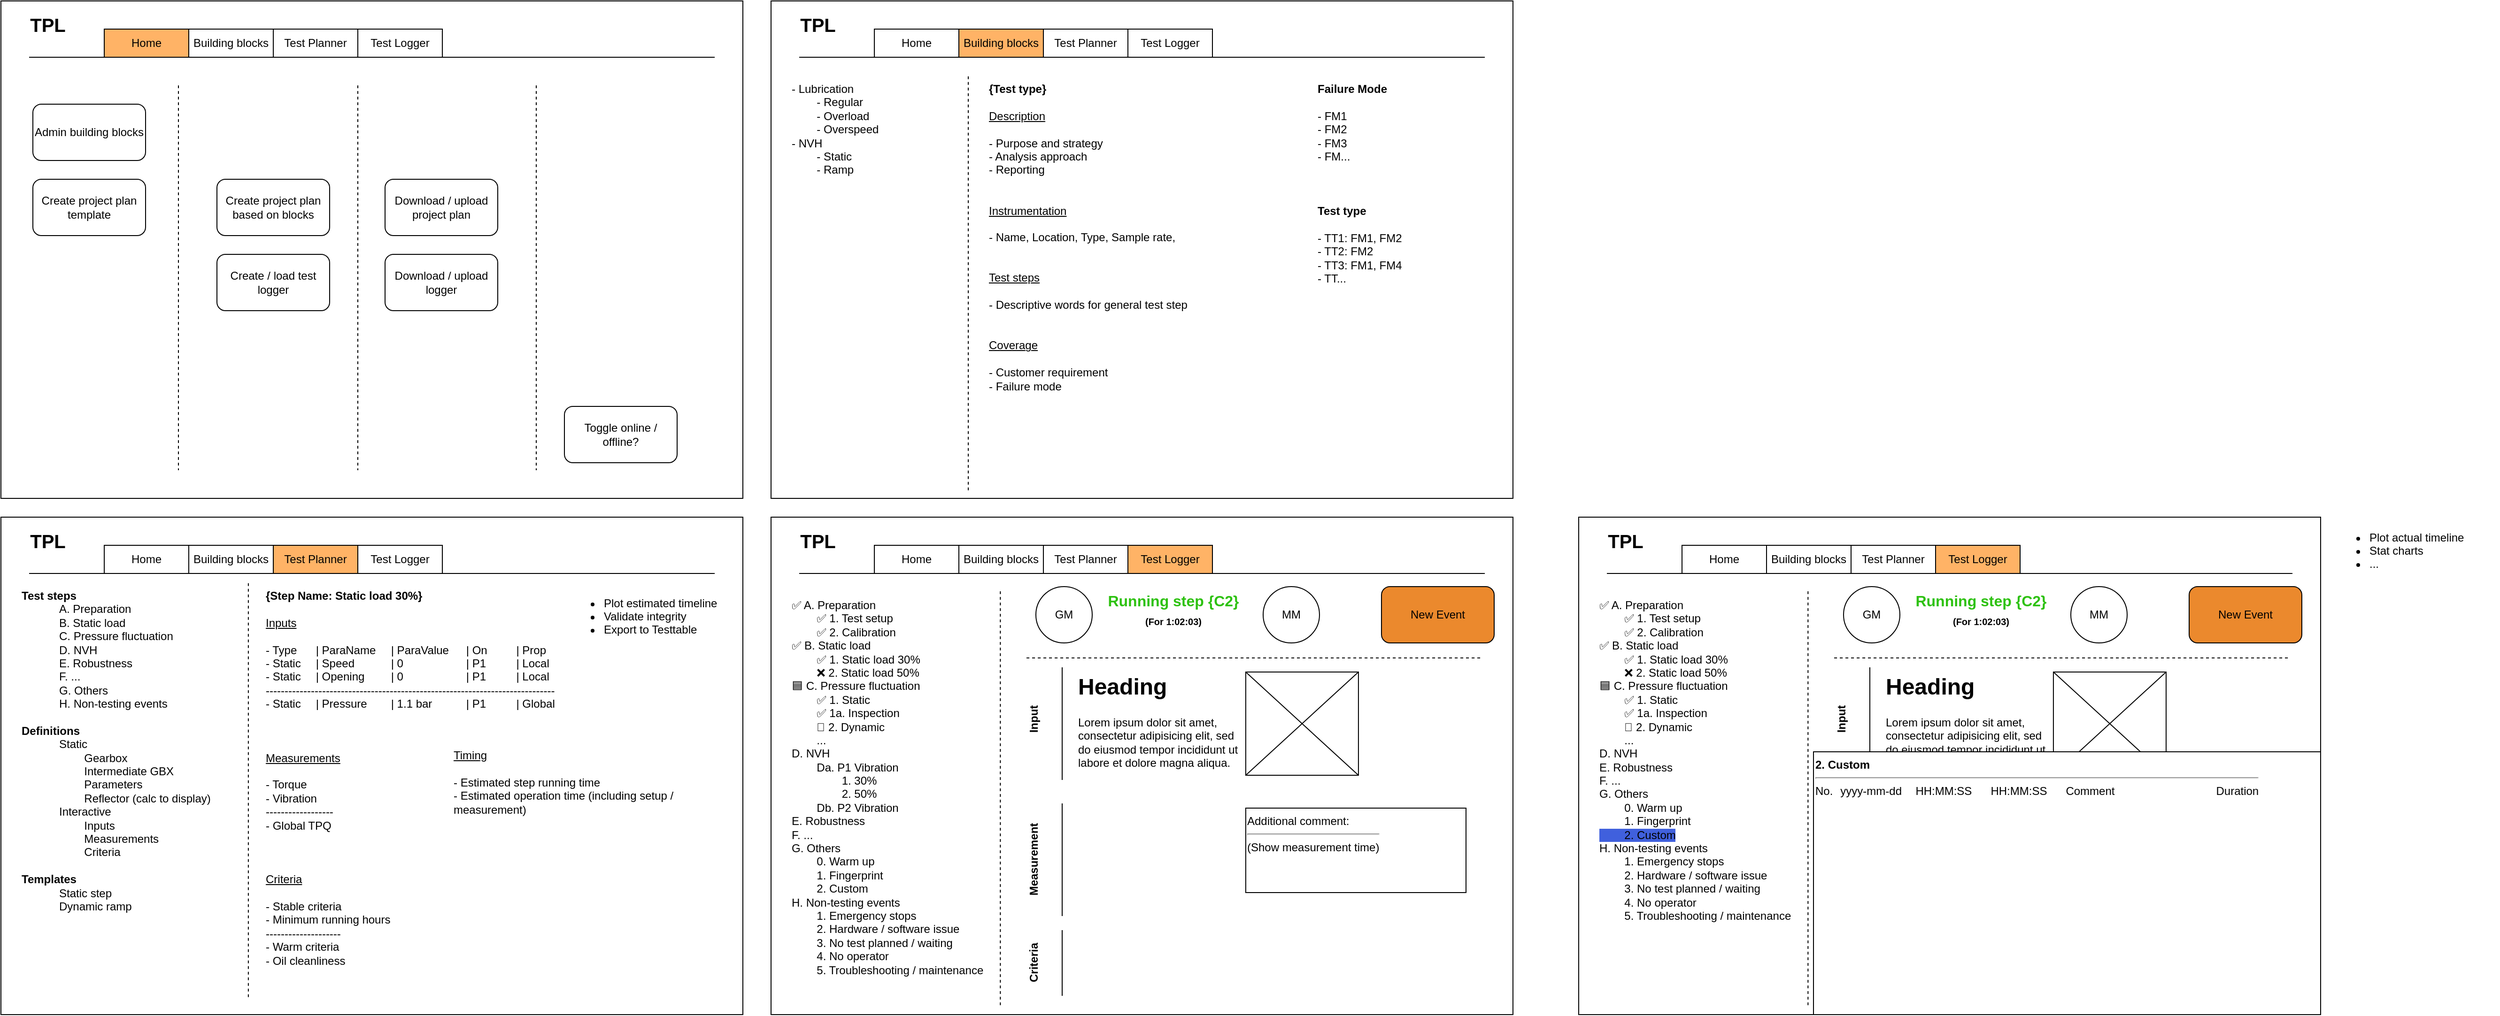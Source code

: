 <mxfile version="24.7.16" pages="2">
  <diagram name="MainPages" id="3H06k_aadEJi1NCG-pdE">
    <mxGraphModel dx="1042" dy="575" grid="1" gridSize="10" guides="1" tooltips="1" connect="1" arrows="1" fold="1" page="1" pageScale="1" pageWidth="850" pageHeight="1100" math="0" shadow="0">
      <root>
        <mxCell id="0" />
        <mxCell id="1" parent="0" />
        <mxCell id="AfK87jOzZbgo22bfghZV-12" value="" style="group;fillColor=#ffe6cc;strokeColor=#d79b00;fillStyle=hatch;" parent="1" vertex="1" connectable="0">
          <mxGeometry x="40" y="10" width="790" height="530" as="geometry" />
        </mxCell>
        <mxCell id="AfK87jOzZbgo22bfghZV-2" value="" style="rounded=0;whiteSpace=wrap;html=1;" parent="AfK87jOzZbgo22bfghZV-12" vertex="1">
          <mxGeometry width="790" height="530" as="geometry" />
        </mxCell>
        <mxCell id="AfK87jOzZbgo22bfghZV-3" value="TPL" style="text;html=1;align=center;verticalAlign=middle;rounded=0;fontStyle=1;fontSize=20;labelBorderColor=none;spacing=2;spacingLeft=0;whiteSpace=wrap;" parent="AfK87jOzZbgo22bfghZV-12" vertex="1">
          <mxGeometry width="100" height="50" as="geometry" />
        </mxCell>
        <mxCell id="AfK87jOzZbgo22bfghZV-6" value="" style="endArrow=none;html=1;rounded=0;" parent="AfK87jOzZbgo22bfghZV-12" edge="1">
          <mxGeometry width="50" height="50" relative="1" as="geometry">
            <mxPoint x="30" y="60" as="sourcePoint" />
            <mxPoint x="760" y="60" as="targetPoint" />
          </mxGeometry>
        </mxCell>
        <mxCell id="AfK87jOzZbgo22bfghZV-8" value="Home" style="rounded=0;whiteSpace=wrap;html=1;fillStyle=auto;fillColor=#FFB366;gradientColor=none;" parent="AfK87jOzZbgo22bfghZV-12" vertex="1">
          <mxGeometry x="110" y="30" width="90" height="30" as="geometry" />
        </mxCell>
        <mxCell id="AfK87jOzZbgo22bfghZV-9" value="Building blocks" style="rounded=0;whiteSpace=wrap;html=1;" parent="AfK87jOzZbgo22bfghZV-12" vertex="1">
          <mxGeometry x="200" y="30" width="90" height="30" as="geometry" />
        </mxCell>
        <mxCell id="AfK87jOzZbgo22bfghZV-10" value="Test Planner" style="rounded=0;whiteSpace=wrap;html=1;" parent="AfK87jOzZbgo22bfghZV-12" vertex="1">
          <mxGeometry x="290" y="30" width="90" height="30" as="geometry" />
        </mxCell>
        <mxCell id="AfK87jOzZbgo22bfghZV-11" value="Test Logger" style="rounded=0;whiteSpace=wrap;html=1;" parent="AfK87jOzZbgo22bfghZV-12" vertex="1">
          <mxGeometry x="380" y="30" width="90" height="30" as="geometry" />
        </mxCell>
        <mxCell id="H-50dPCsuIOsWz4jArGK-1" value="" style="endArrow=none;html=1;rounded=0;dashed=1;" parent="AfK87jOzZbgo22bfghZV-12" edge="1">
          <mxGeometry width="50" height="50" relative="1" as="geometry">
            <mxPoint x="380" y="90" as="sourcePoint" />
            <mxPoint x="380" y="500" as="targetPoint" />
          </mxGeometry>
        </mxCell>
        <mxCell id="H-50dPCsuIOsWz4jArGK-2" value="Admin building blocks" style="rounded=1;whiteSpace=wrap;html=1;" parent="AfK87jOzZbgo22bfghZV-12" vertex="1">
          <mxGeometry x="34" y="110" width="120" height="60" as="geometry" />
        </mxCell>
        <mxCell id="H-50dPCsuIOsWz4jArGK-3" value="Create project plan&lt;div&gt;based on blocks&lt;/div&gt;" style="rounded=1;whiteSpace=wrap;html=1;" parent="AfK87jOzZbgo22bfghZV-12" vertex="1">
          <mxGeometry x="230" y="190" width="120" height="60" as="geometry" />
        </mxCell>
        <mxCell id="H-50dPCsuIOsWz4jArGK-4" value="Create / load test logger" style="rounded=1;whiteSpace=wrap;html=1;" parent="AfK87jOzZbgo22bfghZV-12" vertex="1">
          <mxGeometry x="230" y="270" width="120" height="60" as="geometry" />
        </mxCell>
        <mxCell id="H-50dPCsuIOsWz4jArGK-5" value="Download / upload project plan" style="rounded=1;whiteSpace=wrap;html=1;" parent="AfK87jOzZbgo22bfghZV-12" vertex="1">
          <mxGeometry x="409" y="190" width="120" height="60" as="geometry" />
        </mxCell>
        <mxCell id="H-50dPCsuIOsWz4jArGK-6" value="Download / upload logger" style="rounded=1;whiteSpace=wrap;html=1;" parent="AfK87jOzZbgo22bfghZV-12" vertex="1">
          <mxGeometry x="409" y="270" width="120" height="60" as="geometry" />
        </mxCell>
        <mxCell id="H-50dPCsuIOsWz4jArGK-7" value="" style="endArrow=none;html=1;rounded=0;dashed=1;" parent="AfK87jOzZbgo22bfghZV-12" edge="1">
          <mxGeometry width="50" height="50" relative="1" as="geometry">
            <mxPoint x="189" y="90" as="sourcePoint" />
            <mxPoint x="189" y="500" as="targetPoint" />
          </mxGeometry>
        </mxCell>
        <mxCell id="H-50dPCsuIOsWz4jArGK-8" value="Create project plan template" style="rounded=1;whiteSpace=wrap;html=1;" parent="AfK87jOzZbgo22bfghZV-12" vertex="1">
          <mxGeometry x="34" y="190" width="120" height="60" as="geometry" />
        </mxCell>
        <mxCell id="H-50dPCsuIOsWz4jArGK-9" value="" style="endArrow=none;html=1;rounded=0;dashed=1;" parent="AfK87jOzZbgo22bfghZV-12" edge="1">
          <mxGeometry width="50" height="50" relative="1" as="geometry">
            <mxPoint x="570" y="90" as="sourcePoint" />
            <mxPoint x="570" y="500" as="targetPoint" />
          </mxGeometry>
        </mxCell>
        <mxCell id="H-50dPCsuIOsWz4jArGK-10" value="Toggle online / offline?" style="rounded=1;whiteSpace=wrap;html=1;" parent="AfK87jOzZbgo22bfghZV-12" vertex="1">
          <mxGeometry x="600" y="432" width="120" height="60" as="geometry" />
        </mxCell>
        <mxCell id="AfK87jOzZbgo22bfghZV-13" value="" style="group" parent="1" vertex="1" connectable="0">
          <mxGeometry x="40" y="560" width="790" height="530" as="geometry" />
        </mxCell>
        <mxCell id="AfK87jOzZbgo22bfghZV-14" value="" style="rounded=0;whiteSpace=wrap;html=1;" parent="AfK87jOzZbgo22bfghZV-13" vertex="1">
          <mxGeometry width="790" height="530" as="geometry" />
        </mxCell>
        <mxCell id="AfK87jOzZbgo22bfghZV-15" value="TPL" style="text;html=1;align=center;verticalAlign=middle;rounded=0;fontStyle=1;fontSize=20;labelBorderColor=none;spacing=2;spacingLeft=0;whiteSpace=wrap;" parent="AfK87jOzZbgo22bfghZV-13" vertex="1">
          <mxGeometry width="100" height="50" as="geometry" />
        </mxCell>
        <mxCell id="AfK87jOzZbgo22bfghZV-16" value="" style="endArrow=none;html=1;rounded=0;" parent="AfK87jOzZbgo22bfghZV-13" edge="1">
          <mxGeometry width="50" height="50" relative="1" as="geometry">
            <mxPoint x="30" y="60" as="sourcePoint" />
            <mxPoint x="760" y="60" as="targetPoint" />
          </mxGeometry>
        </mxCell>
        <mxCell id="AfK87jOzZbgo22bfghZV-17" value="Home" style="rounded=0;whiteSpace=wrap;html=1;" parent="AfK87jOzZbgo22bfghZV-13" vertex="1">
          <mxGeometry x="110" y="30" width="90" height="30" as="geometry" />
        </mxCell>
        <mxCell id="AfK87jOzZbgo22bfghZV-18" value="Building blocks" style="rounded=0;whiteSpace=wrap;html=1;" parent="AfK87jOzZbgo22bfghZV-13" vertex="1">
          <mxGeometry x="200" y="30" width="90" height="30" as="geometry" />
        </mxCell>
        <mxCell id="AfK87jOzZbgo22bfghZV-19" value="Test Planner" style="rounded=0;whiteSpace=wrap;html=1;fillColor=#FFB366;" parent="AfK87jOzZbgo22bfghZV-13" vertex="1">
          <mxGeometry x="290" y="30" width="90" height="30" as="geometry" />
        </mxCell>
        <mxCell id="AfK87jOzZbgo22bfghZV-20" value="Test Logger" style="rounded=0;whiteSpace=wrap;html=1;" parent="AfK87jOzZbgo22bfghZV-13" vertex="1">
          <mxGeometry x="380" y="30" width="90" height="30" as="geometry" />
        </mxCell>
        <mxCell id="SmyjSw14ed1mmapF0j5T-1" value="" style="endArrow=none;dashed=1;html=1;rounded=0;" parent="AfK87jOzZbgo22bfghZV-13" edge="1">
          <mxGeometry width="50" height="50" relative="1" as="geometry">
            <mxPoint x="263.44" y="511.333" as="sourcePoint" />
            <mxPoint x="263.44" y="70" as="targetPoint" />
          </mxGeometry>
        </mxCell>
        <mxCell id="SmyjSw14ed1mmapF0j5T-28" value="&lt;div&gt;&lt;b&gt;Test steps&lt;/b&gt;&lt;/div&gt;&lt;blockquote style=&quot;margin: 0 0 0 40px; border: none; padding: 0px;&quot;&gt;A. Preparation&lt;div&gt;&lt;span style=&quot;background-color: initial;&quot;&gt;B. Static load&lt;/span&gt;&lt;br&gt;&lt;/div&gt;&lt;div&gt;&lt;span style=&quot;background-color: initial;&quot;&gt;C. Pressure fluctuation&lt;/span&gt;&lt;br&gt;&lt;/div&gt;&lt;div&gt;&lt;span style=&quot;background-color: initial;&quot;&gt;D. NVH&lt;/span&gt;&lt;br&gt;&lt;/div&gt;&lt;div&gt;E. Robustness&lt;/div&gt;&lt;div&gt;F. ...&lt;/div&gt;&lt;div&gt;G. Others&lt;/div&gt;&lt;div&gt;&lt;span style=&quot;background-color: initial;&quot;&gt;H. Non-testing events&lt;/span&gt;&lt;br&gt;&lt;/div&gt;&lt;div&gt;&lt;br&gt;&lt;/div&gt;&lt;/blockquote&gt;&lt;b&gt;Definitions&lt;/b&gt;&lt;div&gt;&lt;blockquote style=&quot;margin: 0 0 0 40px; border: none; padding: 0px;&quot;&gt;&lt;div&gt;Static&lt;/div&gt;&lt;div&gt;&lt;span style=&quot;white-space: pre;&quot;&gt;&#x9;&lt;/span&gt;Gearbox&lt;br&gt;&lt;/div&gt;&lt;div&gt;&lt;span style=&quot;white-space: pre;&quot;&gt;&#x9;&lt;/span&gt;Intermediate GBX&lt;br&gt;&lt;/div&gt;&lt;div&gt;&lt;span style=&quot;white-space: pre;&quot;&gt;&#x9;&lt;/span&gt;Parameters&lt;br&gt;&lt;/div&gt;&lt;div&gt;&lt;span style=&quot;white-space: pre;&quot;&gt;&#x9;&lt;/span&gt;Reflector (calc to display)&lt;br&gt;&lt;/div&gt;&lt;div&gt;Interactive&lt;/div&gt;&lt;div&gt;&lt;span style=&quot;white-space: pre;&quot;&gt;&#x9;&lt;/span&gt;Inputs&lt;/div&gt;&lt;div&gt;&lt;span style=&quot;white-space: pre;&quot;&gt;&#x9;&lt;/span&gt;Measurements&lt;br&gt;&lt;/div&gt;&lt;div&gt;&lt;span style=&quot;white-space: pre;&quot;&gt;&#x9;&lt;/span&gt;Criteria&lt;/div&gt;&lt;div&gt;&lt;br&gt;&lt;/div&gt;&lt;/blockquote&gt;&lt;b&gt;Templates&lt;/b&gt;&lt;/div&gt;&lt;div&gt;&lt;blockquote style=&quot;margin: 0 0 0 40px; border: none; padding: 0px;&quot;&gt;&lt;div&gt;Static step&lt;/div&gt;&lt;div&gt;Dynamic ramp&lt;/div&gt;&lt;/blockquote&gt;&lt;/div&gt;" style="text;html=1;align=left;verticalAlign=top;whiteSpace=wrap;rounded=0;" parent="AfK87jOzZbgo22bfghZV-13" vertex="1">
          <mxGeometry x="20" y="70" width="270" height="425" as="geometry" />
        </mxCell>
        <mxCell id="tw1s8H83RDh6MjU-HrDA-1" value="&lt;ul&gt;&lt;li&gt;Plot estimated timeline&lt;/li&gt;&lt;li&gt;Validate integrity&lt;/li&gt;&lt;li&gt;Export to Testtable&lt;/li&gt;&lt;/ul&gt;" style="text;strokeColor=none;fillColor=none;html=1;whiteSpace=wrap;verticalAlign=middle;overflow=hidden;" parent="AfK87jOzZbgo22bfghZV-13" vertex="1">
          <mxGeometry x="600" y="70" width="180" height="70" as="geometry" />
        </mxCell>
        <mxCell id="NrkKJfd86akkviiyiHL7-1" value="&lt;div&gt;&lt;b&gt;{Step Name: Static load 30%}&lt;/b&gt;&lt;/div&gt;&lt;div&gt;&lt;br&gt;&lt;/div&gt;&lt;u&gt;Inputs&lt;/u&gt;&lt;div&gt;&lt;br&gt;&lt;/div&gt;&lt;div&gt;- Type&lt;span style=&quot;white-space: pre;&quot;&gt;&#x9;&lt;/span&gt;| ParaName&lt;span style=&quot;white-space: pre;&quot;&gt;&#x9;&lt;/span&gt;| ParaValue&lt;span style=&quot;white-space: pre;&quot;&gt;&#x9;&lt;/span&gt;| On&lt;span style=&quot;white-space: pre;&quot;&gt;&#x9;&lt;/span&gt;&lt;span style=&quot;white-space: pre;&quot;&gt;&#x9;&lt;/span&gt;| Prop&lt;/div&gt;&lt;div&gt;- Static&lt;span style=&quot;white-space: pre;&quot;&gt;&#x9;&lt;/span&gt;| Speed&lt;span style=&quot;white-space: pre;&quot;&gt;&#x9;&lt;/span&gt;&lt;span style=&quot;white-space: pre;&quot;&gt;&#x9;&lt;/span&gt;| 0&lt;span style=&quot;white-space: pre;&quot;&gt;&#x9;&lt;/span&gt;&lt;span style=&quot;white-space: pre;&quot;&gt;&#x9;&lt;/span&gt;&lt;span style=&quot;white-space: pre;&quot;&gt;&#x9;&lt;/span&gt;| P1&lt;span style=&quot;white-space: pre;&quot;&gt;&#x9;&lt;/span&gt;&lt;span style=&quot;white-space: pre;&quot;&gt;&#x9;&lt;/span&gt;| Local&lt;/div&gt;&lt;div&gt;- Static&lt;span style=&quot;white-space: pre;&quot;&gt;&#x9;&lt;/span&gt;| Opening&lt;span style=&quot;white-space: pre;&quot;&gt;&#x9;&lt;/span&gt;| 0&lt;span style=&quot;white-space: pre;&quot;&gt;&#x9;&lt;/span&gt;&lt;span style=&quot;white-space: pre;&quot;&gt;&#x9;&lt;/span&gt;&lt;span style=&quot;white-space: pre;&quot;&gt;&#x9;&lt;/span&gt;| P1&lt;span style=&quot;white-space: pre;&quot;&gt;&#x9;&lt;/span&gt;&lt;span style=&quot;white-space: pre;&quot;&gt;&#x9;&lt;/span&gt;| Local&lt;/div&gt;&lt;div&gt;-----------------------------------------------------------------------------&lt;/div&gt;&lt;div&gt;- Static&lt;span style=&quot;white-space: pre;&quot;&gt;&#x9;&lt;/span&gt;| Pressure&lt;span style=&quot;white-space: pre;&quot;&gt;&#x9;&lt;/span&gt;| 1.1 bar&lt;span style=&quot;white-space: pre;&quot;&gt;&#x9;&lt;/span&gt;&lt;span style=&quot;white-space: pre;&quot;&gt;&#x9;&lt;/span&gt;| P1&lt;span style=&quot;white-space: pre;&quot;&gt;&#x9;&lt;/span&gt;&lt;span style=&quot;white-space: pre;&quot;&gt;&#x9;&lt;/span&gt;| Global&lt;/div&gt;&lt;div&gt;&lt;br&gt;&lt;/div&gt;&lt;div&gt;&lt;br&gt;&lt;/div&gt;&lt;div&gt;&lt;br&gt;&lt;/div&gt;&lt;div&gt;&lt;u&gt;Measurements&lt;/u&gt;&lt;/div&gt;&lt;div&gt;&lt;br&gt;&lt;/div&gt;&lt;div&gt;- Torque&lt;/div&gt;&lt;div&gt;- Vibration&lt;/div&gt;&lt;div&gt;------------------&lt;/div&gt;&lt;div&gt;- Global TPQ&lt;/div&gt;&lt;div&gt;&lt;br&gt;&lt;/div&gt;&lt;div&gt;&lt;br&gt;&lt;/div&gt;&lt;div&gt;&lt;br&gt;&lt;/div&gt;&lt;div&gt;&lt;u&gt;Criteria&lt;/u&gt;&lt;/div&gt;&lt;div&gt;&lt;br&gt;&lt;/div&gt;&lt;div&gt;- Stable criteria&lt;/div&gt;&lt;div&gt;- Minimum running hours&lt;/div&gt;&lt;div&gt;--------------------&lt;/div&gt;&lt;div&gt;- Warm criteria&lt;/div&gt;&lt;div&gt;- Oil cleanliness&lt;/div&gt;" style="text;html=1;align=left;verticalAlign=top;whiteSpace=wrap;rounded=0;" parent="AfK87jOzZbgo22bfghZV-13" vertex="1">
          <mxGeometry x="280" y="70" width="330" height="440" as="geometry" />
        </mxCell>
        <mxCell id="NrkKJfd86akkviiyiHL7-2" value="&lt;u&gt;Timing&lt;/u&gt;&lt;div&gt;&lt;br&gt;&lt;/div&gt;&lt;div&gt;- Estimated step running time&lt;/div&gt;&lt;div&gt;- Estimated operation time (including setup / measurement)&lt;/div&gt;" style="text;html=1;align=left;verticalAlign=top;whiteSpace=wrap;rounded=0;" parent="AfK87jOzZbgo22bfghZV-13" vertex="1">
          <mxGeometry x="480" y="240" width="280" height="240" as="geometry" />
        </mxCell>
        <mxCell id="AfK87jOzZbgo22bfghZV-21" value="" style="group" parent="1" vertex="1" connectable="0">
          <mxGeometry x="860" y="10" width="790" height="530" as="geometry" />
        </mxCell>
        <mxCell id="AfK87jOzZbgo22bfghZV-22" value="" style="rounded=0;whiteSpace=wrap;html=1;" parent="AfK87jOzZbgo22bfghZV-21" vertex="1">
          <mxGeometry width="790" height="530" as="geometry" />
        </mxCell>
        <mxCell id="AfK87jOzZbgo22bfghZV-23" value="TPL" style="text;html=1;align=center;verticalAlign=middle;rounded=0;fontStyle=1;fontSize=20;labelBorderColor=none;spacing=2;spacingLeft=0;whiteSpace=wrap;" parent="AfK87jOzZbgo22bfghZV-21" vertex="1">
          <mxGeometry width="100" height="50" as="geometry" />
        </mxCell>
        <mxCell id="AfK87jOzZbgo22bfghZV-24" value="" style="endArrow=none;html=1;rounded=0;" parent="AfK87jOzZbgo22bfghZV-21" edge="1">
          <mxGeometry width="50" height="50" relative="1" as="geometry">
            <mxPoint x="30" y="60" as="sourcePoint" />
            <mxPoint x="760" y="60" as="targetPoint" />
          </mxGeometry>
        </mxCell>
        <mxCell id="AfK87jOzZbgo22bfghZV-25" value="Home" style="rounded=0;whiteSpace=wrap;html=1;" parent="AfK87jOzZbgo22bfghZV-21" vertex="1">
          <mxGeometry x="110" y="30" width="90" height="30" as="geometry" />
        </mxCell>
        <mxCell id="AfK87jOzZbgo22bfghZV-26" value="Building blocks" style="rounded=0;whiteSpace=wrap;html=1;fillColor=#FFB366;" parent="AfK87jOzZbgo22bfghZV-21" vertex="1">
          <mxGeometry x="200" y="30" width="90" height="30" as="geometry" />
        </mxCell>
        <mxCell id="AfK87jOzZbgo22bfghZV-27" value="Test Planner" style="rounded=0;whiteSpace=wrap;html=1;" parent="AfK87jOzZbgo22bfghZV-21" vertex="1">
          <mxGeometry x="290" y="30" width="90" height="30" as="geometry" />
        </mxCell>
        <mxCell id="AfK87jOzZbgo22bfghZV-28" value="Test Logger" style="rounded=0;whiteSpace=wrap;html=1;" parent="AfK87jOzZbgo22bfghZV-21" vertex="1">
          <mxGeometry x="380" y="30" width="90" height="30" as="geometry" />
        </mxCell>
        <mxCell id="NrkKJfd86akkviiyiHL7-4" value="" style="endArrow=none;dashed=1;html=1;rounded=0;" parent="AfK87jOzZbgo22bfghZV-21" edge="1">
          <mxGeometry width="50" height="50" relative="1" as="geometry">
            <mxPoint x="210.0" y="521.333" as="sourcePoint" />
            <mxPoint x="210.0" y="80" as="targetPoint" />
          </mxGeometry>
        </mxCell>
        <mxCell id="NrkKJfd86akkviiyiHL7-5" value="&lt;div&gt;&lt;div&gt;- Lubrication&lt;/div&gt;&lt;div&gt;&lt;span style=&quot;white-space: pre;&quot;&gt;&#x9;&lt;/span&gt;- Regular&lt;br&gt;&lt;/div&gt;&lt;div&gt;&lt;span style=&quot;white-space: pre;&quot;&gt;&#x9;&lt;/span&gt;- Overload&lt;br&gt;&lt;/div&gt;&lt;div&gt;&lt;span style=&quot;white-space: pre;&quot;&gt;&#x9;&lt;/span&gt;- Overspeed&lt;br&gt;&lt;/div&gt;&lt;div&gt;- NVH&lt;/div&gt;&lt;div&gt;&lt;span style=&quot;white-space: pre;&quot;&gt;&#x9;&lt;/span&gt;- Static&lt;br&gt;&lt;/div&gt;&lt;div&gt;&lt;span style=&quot;white-space: pre;&quot;&gt;&#x9;&lt;/span&gt;- Ramp&lt;br&gt;&lt;/div&gt;&lt;div&gt;&lt;br&gt;&lt;/div&gt;&lt;/div&gt;" style="text;html=1;align=left;verticalAlign=top;whiteSpace=wrap;rounded=0;" parent="AfK87jOzZbgo22bfghZV-21" vertex="1">
          <mxGeometry x="20" y="80" width="170" height="190" as="geometry" />
        </mxCell>
        <mxCell id="NrkKJfd86akkviiyiHL7-6" value="&lt;b&gt;{Test type}&lt;/b&gt;&lt;div&gt;&lt;br&gt;&lt;/div&gt;&lt;div&gt;&lt;u&gt;Description&lt;/u&gt;&lt;/div&gt;&lt;div&gt;&lt;u&gt;&lt;br&gt;&lt;/u&gt;&lt;/div&gt;&lt;div&gt;- Purpose and strategy&lt;/div&gt;&lt;div&gt;- Analysis approach&lt;/div&gt;&lt;div&gt;- Reporting&lt;/div&gt;&lt;div&gt;&lt;br&gt;&lt;/div&gt;&lt;div&gt;&lt;br&gt;&lt;/div&gt;&lt;div&gt;&lt;u&gt;Instrumentation&lt;/u&gt;&lt;/div&gt;&lt;div&gt;&lt;u&gt;&lt;br&gt;&lt;/u&gt;&lt;/div&gt;&lt;div&gt;- Name, Location, Type, Sample rate,&amp;nbsp;&lt;/div&gt;&lt;div&gt;&lt;br&gt;&lt;/div&gt;&lt;div&gt;&lt;br&gt;&lt;/div&gt;&lt;div&gt;&lt;u&gt;Test steps&lt;/u&gt;&lt;/div&gt;&lt;div&gt;&lt;u&gt;&lt;br&gt;&lt;/u&gt;&lt;/div&gt;&lt;div&gt;- Descriptive words for general test step&lt;/div&gt;&lt;div&gt;&lt;br&gt;&lt;/div&gt;&lt;div&gt;&lt;br&gt;&lt;/div&gt;&lt;div&gt;&lt;u style=&quot;background-color: initial;&quot;&gt;Coverage&lt;/u&gt;&lt;br&gt;&lt;/div&gt;&lt;div&gt;&lt;u&gt;&lt;br&gt;&lt;/u&gt;&lt;/div&gt;- Customer requirement&lt;div&gt;- Failure mode&lt;br&gt;&lt;/div&gt;" style="text;html=1;align=left;verticalAlign=top;whiteSpace=wrap;rounded=0;" parent="AfK87jOzZbgo22bfghZV-21" vertex="1">
          <mxGeometry x="230" y="80" width="540" height="430" as="geometry" />
        </mxCell>
        <mxCell id="NrkKJfd86akkviiyiHL7-8" value="&lt;b&gt;Failure Mode&lt;/b&gt;&lt;div&gt;&lt;br&gt;&lt;/div&gt;&lt;div&gt;- FM1&lt;/div&gt;&lt;div&gt;- FM2&lt;/div&gt;&lt;div&gt;- FM3&lt;/div&gt;&lt;div&gt;- FM...&lt;/div&gt;" style="text;html=1;align=left;verticalAlign=top;whiteSpace=wrap;rounded=0;" parent="AfK87jOzZbgo22bfghZV-21" vertex="1">
          <mxGeometry x="580" y="80" width="160" height="100" as="geometry" />
        </mxCell>
        <mxCell id="NrkKJfd86akkviiyiHL7-9" value="&lt;div&gt;&lt;b&gt;Test type&lt;/b&gt;&lt;/div&gt;&lt;div&gt;&lt;br&gt;&lt;/div&gt;&lt;div&gt;- TT1: FM1, FM2&lt;/div&gt;&lt;div&gt;- TT2: FM2&lt;/div&gt;&lt;div&gt;- TT3: FM1, FM4&lt;/div&gt;&lt;div&gt;- TT...&lt;/div&gt;" style="text;html=1;align=left;verticalAlign=top;whiteSpace=wrap;rounded=0;" parent="AfK87jOzZbgo22bfghZV-21" vertex="1">
          <mxGeometry x="580" y="210" width="160" height="100" as="geometry" />
        </mxCell>
        <mxCell id="AfK87jOzZbgo22bfghZV-29" value="A" style="group;labelBackgroundColor=none;fillColor=none;" parent="1" vertex="1" connectable="0">
          <mxGeometry x="860" y="560" width="790" height="530" as="geometry" />
        </mxCell>
        <mxCell id="AfK87jOzZbgo22bfghZV-30" value="" style="rounded=0;whiteSpace=wrap;html=1;" parent="AfK87jOzZbgo22bfghZV-29" vertex="1">
          <mxGeometry width="790" height="530" as="geometry" />
        </mxCell>
        <mxCell id="AfK87jOzZbgo22bfghZV-31" value="TPL" style="text;html=1;align=center;verticalAlign=middle;rounded=0;fontStyle=1;fontSize=20;labelBorderColor=none;spacing=2;spacingLeft=0;whiteSpace=wrap;" parent="AfK87jOzZbgo22bfghZV-29" vertex="1">
          <mxGeometry width="100" height="50" as="geometry" />
        </mxCell>
        <mxCell id="AfK87jOzZbgo22bfghZV-32" value="" style="endArrow=none;html=1;rounded=0;" parent="AfK87jOzZbgo22bfghZV-29" edge="1">
          <mxGeometry width="50" height="50" relative="1" as="geometry">
            <mxPoint x="30" y="60" as="sourcePoint" />
            <mxPoint x="760" y="60" as="targetPoint" />
          </mxGeometry>
        </mxCell>
        <mxCell id="AfK87jOzZbgo22bfghZV-33" value="Home" style="rounded=0;whiteSpace=wrap;html=1;" parent="AfK87jOzZbgo22bfghZV-29" vertex="1">
          <mxGeometry x="110" y="30" width="90" height="30" as="geometry" />
        </mxCell>
        <mxCell id="AfK87jOzZbgo22bfghZV-34" value="Building blocks" style="rounded=0;whiteSpace=wrap;html=1;" parent="AfK87jOzZbgo22bfghZV-29" vertex="1">
          <mxGeometry x="200" y="30" width="90" height="30" as="geometry" />
        </mxCell>
        <mxCell id="AfK87jOzZbgo22bfghZV-35" value="Test Planner" style="rounded=0;whiteSpace=wrap;html=1;" parent="AfK87jOzZbgo22bfghZV-29" vertex="1">
          <mxGeometry x="290" y="30" width="90" height="30" as="geometry" />
        </mxCell>
        <mxCell id="AfK87jOzZbgo22bfghZV-36" value="Test Logger" style="rounded=0;whiteSpace=wrap;html=1;fillColor=#FFB366;" parent="AfK87jOzZbgo22bfghZV-29" vertex="1">
          <mxGeometry x="380" y="30" width="90" height="30" as="geometry" />
        </mxCell>
        <mxCell id="AfK87jOzZbgo22bfghZV-37" value="GM" style="ellipse;whiteSpace=wrap;html=1;aspect=fixed;" parent="AfK87jOzZbgo22bfghZV-29" vertex="1">
          <mxGeometry x="282" y="74" width="60" height="60" as="geometry" />
        </mxCell>
        <mxCell id="AfK87jOzZbgo22bfghZV-38" value="MM" style="ellipse;whiteSpace=wrap;html=1;aspect=fixed;" parent="AfK87jOzZbgo22bfghZV-29" vertex="1">
          <mxGeometry x="524" y="74" width="60" height="60" as="geometry" />
        </mxCell>
        <mxCell id="AfK87jOzZbgo22bfghZV-39" value="Running step {C2}&lt;div&gt;&lt;font style=&quot;font-size: 10px;&quot; color=&quot;#000000&quot;&gt;(For 1:02:03)&lt;/font&gt;&lt;/div&gt;" style="text;html=1;align=center;verticalAlign=middle;whiteSpace=wrap;rounded=0;fontStyle=1;fontSize=16;fontColor=#2dc110;" parent="AfK87jOzZbgo22bfghZV-29" vertex="1">
          <mxGeometry x="347" y="74" width="163" height="50" as="geometry" />
        </mxCell>
        <mxCell id="AfK87jOzZbgo22bfghZV-40" value="New Event" style="rounded=1;whiteSpace=wrap;html=1;labelBackgroundColor=none;fillColor=#eb892d;" parent="AfK87jOzZbgo22bfghZV-29" vertex="1">
          <mxGeometry x="650" y="74" width="120" height="60" as="geometry" />
        </mxCell>
        <mxCell id="AfK87jOzZbgo22bfghZV-43" value="" style="endArrow=none;dashed=1;html=1;rounded=0;" parent="AfK87jOzZbgo22bfghZV-29" edge="1">
          <mxGeometry width="50" height="50" relative="1" as="geometry">
            <mxPoint x="244.17" y="520.003" as="sourcePoint" />
            <mxPoint x="244.17" y="78.67" as="targetPoint" />
          </mxGeometry>
        </mxCell>
        <mxCell id="AfK87jOzZbgo22bfghZV-44" value="" style="endArrow=none;html=1;rounded=0;movable=1;resizable=1;rotatable=1;deletable=1;editable=1;locked=0;connectable=1;" parent="AfK87jOzZbgo22bfghZV-29" edge="1">
          <mxGeometry width="50" height="50" relative="1" as="geometry">
            <mxPoint x="310" y="160" as="sourcePoint" />
            <mxPoint x="310" y="280" as="targetPoint" />
          </mxGeometry>
        </mxCell>
        <mxCell id="AfK87jOzZbgo22bfghZV-45" value="Input" style="text;html=1;align=center;verticalAlign=middle;whiteSpace=wrap;rounded=0;direction=west;flipV=0;rotation=270;fontStyle=1" parent="AfK87jOzZbgo22bfghZV-29" vertex="1">
          <mxGeometry x="250" y="200.0" width="60" height="30" as="geometry" />
        </mxCell>
        <mxCell id="AfK87jOzZbgo22bfghZV-46" value="Measurement" style="text;html=1;align=center;verticalAlign=middle;whiteSpace=wrap;rounded=0;direction=west;flipV=0;rotation=270;fontStyle=1" parent="AfK87jOzZbgo22bfghZV-29" vertex="1">
          <mxGeometry x="234.52" y="350" width="90.95" height="30" as="geometry" />
        </mxCell>
        <mxCell id="AfK87jOzZbgo22bfghZV-47" value="" style="endArrow=none;html=1;rounded=0;movable=1;resizable=1;rotatable=1;deletable=1;editable=1;locked=0;connectable=1;" parent="AfK87jOzZbgo22bfghZV-29" edge="1">
          <mxGeometry width="50" height="50" relative="1" as="geometry">
            <mxPoint x="310.0" y="305" as="sourcePoint" />
            <mxPoint x="310.0" y="425" as="targetPoint" />
          </mxGeometry>
        </mxCell>
        <mxCell id="AfK87jOzZbgo22bfghZV-48" value="Criteria" style="text;html=1;align=center;verticalAlign=middle;whiteSpace=wrap;rounded=0;direction=west;flipV=0;rotation=270;fontStyle=1" parent="AfK87jOzZbgo22bfghZV-29" vertex="1">
          <mxGeometry x="234.52" y="460" width="90.95" height="30" as="geometry" />
        </mxCell>
        <mxCell id="AfK87jOzZbgo22bfghZV-49" value="" style="endArrow=none;html=1;rounded=0;movable=1;resizable=1;rotatable=1;deletable=1;editable=1;locked=0;connectable=1;" parent="AfK87jOzZbgo22bfghZV-29" edge="1">
          <mxGeometry width="50" height="50" relative="1" as="geometry">
            <mxPoint x="310" y="510" as="sourcePoint" />
            <mxPoint x="310.0" y="440" as="targetPoint" />
          </mxGeometry>
        </mxCell>
        <mxCell id="AfK87jOzZbgo22bfghZV-50" value="✅ A. Preparation&lt;div&gt;&lt;span style=&quot;white-space: pre;&quot;&gt;&#x9;&lt;/span&gt;✅ 1. Test setup&lt;br&gt;&lt;/div&gt;&lt;div&gt;&lt;span style=&quot;white-space: pre;&quot;&gt;&#x9;&lt;/span&gt;&lt;span style=&quot;background-color: initial;&quot;&gt;✅&amp;nbsp;&lt;/span&gt;&lt;span style=&quot;background-color: initial;&quot;&gt;2. Calibration&lt;/span&gt;&lt;/div&gt;&lt;div&gt;✅ B. Static load&lt;/div&gt;&lt;div&gt;&lt;span style=&quot;white-space: pre;&quot;&gt;&#x9;&lt;/span&gt;&lt;span style=&quot;background-color: initial;&quot;&gt;✅&amp;nbsp;&lt;/span&gt;&lt;span style=&quot;background-color: initial;&quot;&gt;1. Static load 30%&lt;/span&gt;&lt;/div&gt;&lt;div&gt;&lt;span style=&quot;white-space: pre;&quot;&gt;&#x9;&lt;/span&gt;&lt;span style=&quot;background-color: initial;&quot;&gt;❌&amp;nbsp;&lt;/span&gt;&lt;span style=&quot;background-color: initial;&quot;&gt;2. Static load 50%&lt;/span&gt;&lt;/div&gt;&lt;div&gt;&lt;span style=&quot;background-color: initial;&quot;&gt;🟦&lt;/span&gt;&amp;nbsp;C. Pressure fluctuation&lt;/div&gt;&lt;div&gt;&lt;span style=&quot;white-space: pre;&quot;&gt;&#x9;&lt;/span&gt;&lt;span style=&quot;background-color: initial;&quot;&gt;✅&amp;nbsp;&lt;/span&gt;&lt;span style=&quot;background-color: initial;&quot;&gt;1. Static&lt;/span&gt;&lt;/div&gt;&lt;div&gt;&lt;span style=&quot;background-color: initial;&quot;&gt;&lt;span style=&quot;white-space: pre;&quot;&gt;&#x9;&lt;/span&gt;✅ 1a. Inspection&lt;/span&gt;&lt;/div&gt;&lt;div&gt;&lt;span style=&quot;white-space: pre;&quot;&gt;&#x9;&lt;/span&gt;🔵&lt;span style=&quot;background-color: initial;&quot;&gt;&amp;nbsp;&lt;/span&gt;&lt;span style=&quot;background-color: initial;&quot;&gt;2. Dynamic&lt;/span&gt;&lt;/div&gt;&lt;div&gt;&lt;span style=&quot;white-space: pre;&quot;&gt;&#x9;&lt;/span&gt;...&lt;br&gt;&lt;/div&gt;&lt;div&gt;D. NVH&lt;/div&gt;&lt;div&gt;&lt;span style=&quot;white-space: pre;&quot;&gt;&#x9;&lt;/span&gt;Da. P1 Vibration&lt;br&gt;&lt;/div&gt;&lt;div&gt;&lt;span style=&quot;white-space: pre;&quot;&gt;&#x9;&lt;/span&gt;&lt;span style=&quot;white-space: pre;&quot;&gt;&#x9;&lt;/span&gt;1. 30%&lt;br&gt;&lt;/div&gt;&lt;div&gt;&lt;span style=&quot;white-space: pre;&quot;&gt;&#x9;&lt;/span&gt;&lt;span style=&quot;white-space: pre;&quot;&gt;&#x9;&lt;/span&gt;2. 50%&lt;br&gt;&lt;/div&gt;&lt;div&gt;&lt;span style=&quot;white-space: pre;&quot;&gt;&#x9;&lt;/span&gt;Db. P2 Vibration&lt;br&gt;&lt;/div&gt;&lt;div&gt;E. Robustness&lt;/div&gt;&lt;div&gt;F. ...&lt;/div&gt;&lt;div&gt;G. Others&lt;/div&gt;&lt;div&gt;&lt;span style=&quot;white-space: pre;&quot;&gt;&#x9;&lt;/span&gt;0. Warm up&lt;br&gt;&lt;/div&gt;&lt;div&gt;&lt;span style=&quot;white-space: pre;&quot;&gt;&#x9;&lt;/span&gt;1. Fingerprint&lt;br&gt;&lt;/div&gt;&lt;div&gt;&lt;span style=&quot;white-space: pre;&quot;&gt;&#x9;&lt;/span&gt;2. Custom&lt;br&gt;&lt;/div&gt;&lt;div&gt;H. Non-testing events&lt;/div&gt;&lt;div&gt;&lt;span style=&quot;white-space: pre;&quot;&gt;&#x9;&lt;/span&gt;1. Emergency stops&lt;br&gt;&lt;/div&gt;&lt;div&gt;&lt;span style=&quot;white-space: pre;&quot;&gt;&#x9;&lt;/span&gt;2. Hardware / software issue&lt;br&gt;&lt;/div&gt;&lt;div&gt;&lt;span style=&quot;white-space: pre;&quot;&gt;&#x9;&lt;/span&gt;3. No test planned / waiting&lt;br&gt;&lt;/div&gt;&lt;div&gt;&lt;span style=&quot;white-space: pre;&quot;&gt;&#x9;&lt;/span&gt;4. No operator&lt;br&gt;&lt;/div&gt;&lt;div&gt;&lt;span style=&quot;white-space: pre;&quot;&gt;&#x9;&lt;/span&gt;5. Troubleshooting / maintenance&lt;br&gt;&lt;/div&gt;&lt;div&gt;&lt;br&gt;&lt;/div&gt;" style="text;html=1;align=left;verticalAlign=top;whiteSpace=wrap;rounded=0;" parent="AfK87jOzZbgo22bfghZV-29" vertex="1">
          <mxGeometry x="20" y="80" width="210" height="360" as="geometry" />
        </mxCell>
        <mxCell id="AfK87jOzZbgo22bfghZV-52" value="" style="rounded=0;whiteSpace=wrap;html=1;" parent="AfK87jOzZbgo22bfghZV-29" vertex="1">
          <mxGeometry x="505.47" y="165" width="120" height="110" as="geometry" />
        </mxCell>
        <mxCell id="AfK87jOzZbgo22bfghZV-53" value="" style="endArrow=none;html=1;rounded=0;entryX=1;entryY=0;entryDx=0;entryDy=0;exitX=0;exitY=1;exitDx=0;exitDy=0;" parent="AfK87jOzZbgo22bfghZV-29" source="AfK87jOzZbgo22bfghZV-52" target="AfK87jOzZbgo22bfghZV-52" edge="1">
          <mxGeometry width="50" height="50" relative="1" as="geometry">
            <mxPoint x="310" y="340" as="sourcePoint" />
            <mxPoint x="360" y="290" as="targetPoint" />
          </mxGeometry>
        </mxCell>
        <mxCell id="AfK87jOzZbgo22bfghZV-54" value="" style="endArrow=none;html=1;rounded=0;entryX=1;entryY=1;entryDx=0;entryDy=0;exitX=0;exitY=0;exitDx=0;exitDy=0;" parent="AfK87jOzZbgo22bfghZV-29" source="AfK87jOzZbgo22bfghZV-52" target="AfK87jOzZbgo22bfghZV-52" edge="1">
          <mxGeometry width="50" height="50" relative="1" as="geometry">
            <mxPoint x="310" y="340" as="sourcePoint" />
            <mxPoint x="360" y="290" as="targetPoint" />
          </mxGeometry>
        </mxCell>
        <mxCell id="AfK87jOzZbgo22bfghZV-55" value="&lt;h1 style=&quot;margin-top: 0px;&quot;&gt;Heading&lt;/h1&gt;&lt;p&gt;Lorem ipsum dolor sit amet, consectetur adipisicing elit, sed do eiusmod tempor incididunt ut labore et dolore magna aliqua.&lt;/p&gt;" style="text;html=1;whiteSpace=wrap;overflow=hidden;rounded=0;" parent="AfK87jOzZbgo22bfghZV-29" vertex="1">
          <mxGeometry x="325.47" y="160" width="180" height="120" as="geometry" />
        </mxCell>
        <mxCell id="AfK87jOzZbgo22bfghZV-58" value="Additional comment:&lt;div&gt;&lt;hr&gt;(Show measurement time)&lt;/div&gt;" style="rounded=0;whiteSpace=wrap;html=1;verticalAlign=top;align=left;" parent="AfK87jOzZbgo22bfghZV-29" vertex="1">
          <mxGeometry x="505.47" y="310" width="234.53" height="90" as="geometry" />
        </mxCell>
        <mxCell id="AfK87jOzZbgo22bfghZV-59" value="" style="endArrow=none;dashed=1;html=1;rounded=0;" parent="AfK87jOzZbgo22bfghZV-29" edge="1">
          <mxGeometry width="50" height="50" relative="1" as="geometry">
            <mxPoint x="755.048" y="150" as="sourcePoint" />
            <mxPoint x="270" y="150" as="targetPoint" />
          </mxGeometry>
        </mxCell>
        <mxCell id="V7Ht4HDM7KiB1Bh-YwaC-1" value="A" style="group;labelBackgroundColor=none;fillColor=none;" parent="1" vertex="1" connectable="0">
          <mxGeometry x="1720" y="560" width="790" height="530" as="geometry" />
        </mxCell>
        <mxCell id="V7Ht4HDM7KiB1Bh-YwaC-2" value="" style="rounded=0;whiteSpace=wrap;html=1;" parent="V7Ht4HDM7KiB1Bh-YwaC-1" vertex="1">
          <mxGeometry width="790" height="530" as="geometry" />
        </mxCell>
        <mxCell id="V7Ht4HDM7KiB1Bh-YwaC-3" value="TPL" style="text;html=1;align=center;verticalAlign=middle;rounded=0;fontStyle=1;fontSize=20;labelBorderColor=none;spacing=2;spacingLeft=0;whiteSpace=wrap;" parent="V7Ht4HDM7KiB1Bh-YwaC-1" vertex="1">
          <mxGeometry width="100" height="50" as="geometry" />
        </mxCell>
        <mxCell id="V7Ht4HDM7KiB1Bh-YwaC-4" value="" style="endArrow=none;html=1;rounded=0;" parent="V7Ht4HDM7KiB1Bh-YwaC-1" edge="1">
          <mxGeometry width="50" height="50" relative="1" as="geometry">
            <mxPoint x="30" y="60" as="sourcePoint" />
            <mxPoint x="760" y="60" as="targetPoint" />
          </mxGeometry>
        </mxCell>
        <mxCell id="V7Ht4HDM7KiB1Bh-YwaC-5" value="Home" style="rounded=0;whiteSpace=wrap;html=1;" parent="V7Ht4HDM7KiB1Bh-YwaC-1" vertex="1">
          <mxGeometry x="110" y="30" width="90" height="30" as="geometry" />
        </mxCell>
        <mxCell id="V7Ht4HDM7KiB1Bh-YwaC-6" value="Building blocks" style="rounded=0;whiteSpace=wrap;html=1;" parent="V7Ht4HDM7KiB1Bh-YwaC-1" vertex="1">
          <mxGeometry x="200" y="30" width="90" height="30" as="geometry" />
        </mxCell>
        <mxCell id="V7Ht4HDM7KiB1Bh-YwaC-7" value="Test Planner" style="rounded=0;whiteSpace=wrap;html=1;" parent="V7Ht4HDM7KiB1Bh-YwaC-1" vertex="1">
          <mxGeometry x="290" y="30" width="90" height="30" as="geometry" />
        </mxCell>
        <mxCell id="V7Ht4HDM7KiB1Bh-YwaC-8" value="Test Logger" style="rounded=0;whiteSpace=wrap;html=1;fillColor=#FFB366;" parent="V7Ht4HDM7KiB1Bh-YwaC-1" vertex="1">
          <mxGeometry x="380" y="30" width="90" height="30" as="geometry" />
        </mxCell>
        <mxCell id="V7Ht4HDM7KiB1Bh-YwaC-9" value="GM" style="ellipse;whiteSpace=wrap;html=1;aspect=fixed;" parent="V7Ht4HDM7KiB1Bh-YwaC-1" vertex="1">
          <mxGeometry x="282" y="74" width="60" height="60" as="geometry" />
        </mxCell>
        <mxCell id="V7Ht4HDM7KiB1Bh-YwaC-10" value="MM" style="ellipse;whiteSpace=wrap;html=1;aspect=fixed;" parent="V7Ht4HDM7KiB1Bh-YwaC-1" vertex="1">
          <mxGeometry x="524" y="74" width="60" height="60" as="geometry" />
        </mxCell>
        <mxCell id="V7Ht4HDM7KiB1Bh-YwaC-11" value="Running step {C2}&lt;div&gt;&lt;font style=&quot;font-size: 10px;&quot; color=&quot;#000000&quot;&gt;(For 1:02:03)&lt;/font&gt;&lt;/div&gt;" style="text;html=1;align=center;verticalAlign=middle;whiteSpace=wrap;rounded=0;fontStyle=1;fontSize=16;fontColor=#2dc110;" parent="V7Ht4HDM7KiB1Bh-YwaC-1" vertex="1">
          <mxGeometry x="347" y="74" width="163" height="50" as="geometry" />
        </mxCell>
        <mxCell id="V7Ht4HDM7KiB1Bh-YwaC-12" value="New Event" style="rounded=1;whiteSpace=wrap;html=1;labelBackgroundColor=none;fillColor=#eb892d;" parent="V7Ht4HDM7KiB1Bh-YwaC-1" vertex="1">
          <mxGeometry x="650" y="74" width="120" height="60" as="geometry" />
        </mxCell>
        <mxCell id="V7Ht4HDM7KiB1Bh-YwaC-13" value="" style="endArrow=none;dashed=1;html=1;rounded=0;" parent="V7Ht4HDM7KiB1Bh-YwaC-1" edge="1">
          <mxGeometry width="50" height="50" relative="1" as="geometry">
            <mxPoint x="244.17" y="520.003" as="sourcePoint" />
            <mxPoint x="244.17" y="78.67" as="targetPoint" />
          </mxGeometry>
        </mxCell>
        <mxCell id="V7Ht4HDM7KiB1Bh-YwaC-14" value="" style="endArrow=none;html=1;rounded=0;movable=1;resizable=1;rotatable=1;deletable=1;editable=1;locked=0;connectable=1;" parent="V7Ht4HDM7KiB1Bh-YwaC-1" edge="1">
          <mxGeometry width="50" height="50" relative="1" as="geometry">
            <mxPoint x="310" y="160" as="sourcePoint" />
            <mxPoint x="310" y="280" as="targetPoint" />
          </mxGeometry>
        </mxCell>
        <mxCell id="V7Ht4HDM7KiB1Bh-YwaC-15" value="Input" style="text;html=1;align=center;verticalAlign=middle;whiteSpace=wrap;rounded=0;direction=west;flipV=0;rotation=270;fontStyle=1" parent="V7Ht4HDM7KiB1Bh-YwaC-1" vertex="1">
          <mxGeometry x="250" y="200.0" width="60" height="30" as="geometry" />
        </mxCell>
        <mxCell id="V7Ht4HDM7KiB1Bh-YwaC-16" value="Measurement" style="text;html=1;align=center;verticalAlign=middle;whiteSpace=wrap;rounded=0;direction=west;flipV=0;rotation=270;fontStyle=1" parent="V7Ht4HDM7KiB1Bh-YwaC-1" vertex="1">
          <mxGeometry x="234.52" y="350" width="90.95" height="30" as="geometry" />
        </mxCell>
        <mxCell id="V7Ht4HDM7KiB1Bh-YwaC-17" value="" style="endArrow=none;html=1;rounded=0;movable=1;resizable=1;rotatable=1;deletable=1;editable=1;locked=0;connectable=1;" parent="V7Ht4HDM7KiB1Bh-YwaC-1" edge="1">
          <mxGeometry width="50" height="50" relative="1" as="geometry">
            <mxPoint x="310.0" y="305" as="sourcePoint" />
            <mxPoint x="310.0" y="425" as="targetPoint" />
          </mxGeometry>
        </mxCell>
        <mxCell id="V7Ht4HDM7KiB1Bh-YwaC-18" value="Criteria" style="text;html=1;align=center;verticalAlign=middle;whiteSpace=wrap;rounded=0;direction=west;flipV=0;rotation=270;fontStyle=1" parent="V7Ht4HDM7KiB1Bh-YwaC-1" vertex="1">
          <mxGeometry x="234.52" y="460" width="90.95" height="30" as="geometry" />
        </mxCell>
        <mxCell id="V7Ht4HDM7KiB1Bh-YwaC-19" value="" style="endArrow=none;html=1;rounded=0;movable=1;resizable=1;rotatable=1;deletable=1;editable=1;locked=0;connectable=1;" parent="V7Ht4HDM7KiB1Bh-YwaC-1" edge="1">
          <mxGeometry width="50" height="50" relative="1" as="geometry">
            <mxPoint x="310" y="510" as="sourcePoint" />
            <mxPoint x="310.0" y="440" as="targetPoint" />
          </mxGeometry>
        </mxCell>
        <mxCell id="V7Ht4HDM7KiB1Bh-YwaC-20" value="✅ A. Preparation&lt;div&gt;&lt;span style=&quot;white-space: pre;&quot;&gt;&#x9;&lt;/span&gt;✅ 1. Test setup&lt;br&gt;&lt;/div&gt;&lt;div&gt;&lt;span style=&quot;white-space: pre;&quot;&gt;&#x9;&lt;/span&gt;&lt;span style=&quot;background-color: initial;&quot;&gt;✅&amp;nbsp;&lt;/span&gt;&lt;span style=&quot;background-color: initial;&quot;&gt;2. Calibration&lt;/span&gt;&lt;/div&gt;&lt;div&gt;✅ B. Static load&lt;/div&gt;&lt;div&gt;&lt;span style=&quot;white-space: pre;&quot;&gt;&#x9;&lt;/span&gt;&lt;span style=&quot;background-color: initial;&quot;&gt;✅&amp;nbsp;&lt;/span&gt;&lt;span style=&quot;background-color: initial;&quot;&gt;1. Static load 30%&lt;/span&gt;&lt;/div&gt;&lt;div&gt;&lt;span style=&quot;white-space: pre;&quot;&gt;&#x9;&lt;/span&gt;&lt;span style=&quot;background-color: initial;&quot;&gt;❌&amp;nbsp;&lt;/span&gt;&lt;span style=&quot;background-color: initial;&quot;&gt;2. Static load 50%&lt;/span&gt;&lt;/div&gt;&lt;div&gt;&lt;span style=&quot;background-color: initial;&quot;&gt;🟦&lt;/span&gt;&amp;nbsp;C. Pressure fluctuation&lt;/div&gt;&lt;div&gt;&lt;span style=&quot;white-space: pre;&quot;&gt;&#x9;&lt;/span&gt;&lt;span style=&quot;background-color: initial;&quot;&gt;✅&amp;nbsp;&lt;/span&gt;&lt;span style=&quot;background-color: initial;&quot;&gt;1. Static&lt;/span&gt;&lt;/div&gt;&lt;div&gt;&lt;span style=&quot;background-color: initial;&quot;&gt;&lt;span style=&quot;white-space: pre;&quot;&gt;&#x9;&lt;/span&gt;✅ 1a. Inspection&lt;/span&gt;&lt;/div&gt;&lt;div&gt;&lt;span style=&quot;white-space: pre;&quot;&gt;&#x9;&lt;/span&gt;🔵&lt;span style=&quot;background-color: initial;&quot;&gt;&amp;nbsp;&lt;/span&gt;&lt;span style=&quot;background-color: initial;&quot;&gt;2. Dynamic&lt;/span&gt;&lt;/div&gt;&lt;div&gt;&lt;span style=&quot;white-space: pre;&quot;&gt;&#x9;&lt;/span&gt;...&lt;br&gt;&lt;/div&gt;&lt;div&gt;D. NVH&lt;/div&gt;&lt;div&gt;E. Robustness&lt;/div&gt;&lt;div&gt;F. ...&lt;/div&gt;&lt;div&gt;G. Others&lt;/div&gt;&lt;div&gt;&lt;span style=&quot;white-space: pre;&quot;&gt;&#x9;&lt;/span&gt;0. Warm up&lt;br&gt;&lt;/div&gt;&lt;div&gt;&lt;span style=&quot;white-space: pre;&quot;&gt;&#x9;&lt;/span&gt;1. Fingerprint&lt;br&gt;&lt;/div&gt;&lt;div&gt;&lt;span style=&quot;background-color: rgb(64, 96, 221);&quot;&gt;&lt;span style=&quot;white-space: pre;&quot;&gt;&#x9;&lt;/span&gt;2. Custom&lt;/span&gt;&lt;br&gt;&lt;/div&gt;&lt;div&gt;H. Non-testing events&lt;/div&gt;&lt;div&gt;&lt;span style=&quot;white-space: pre;&quot;&gt;&#x9;&lt;/span&gt;1. Emergency stops&lt;br&gt;&lt;/div&gt;&lt;div&gt;&lt;span style=&quot;white-space: pre;&quot;&gt;&#x9;&lt;/span&gt;2. Hardware / software issue&lt;br&gt;&lt;/div&gt;&lt;div&gt;&lt;span style=&quot;white-space: pre;&quot;&gt;&#x9;&lt;/span&gt;3. No test planned / waiting&lt;br&gt;&lt;/div&gt;&lt;div&gt;&lt;span style=&quot;white-space: pre;&quot;&gt;&#x9;&lt;/span&gt;4. No operator&lt;br&gt;&lt;/div&gt;&lt;div&gt;&lt;span style=&quot;white-space: pre;&quot;&gt;&#x9;&lt;/span&gt;5. Troubleshooting / maintenance&lt;br&gt;&lt;/div&gt;&lt;div&gt;&lt;br&gt;&lt;/div&gt;" style="text;html=1;align=left;verticalAlign=top;whiteSpace=wrap;rounded=0;" parent="V7Ht4HDM7KiB1Bh-YwaC-1" vertex="1">
          <mxGeometry x="20" y="80" width="210" height="360" as="geometry" />
        </mxCell>
        <mxCell id="V7Ht4HDM7KiB1Bh-YwaC-21" value="" style="rounded=0;whiteSpace=wrap;html=1;" parent="V7Ht4HDM7KiB1Bh-YwaC-1" vertex="1">
          <mxGeometry x="505.47" y="165" width="120" height="110" as="geometry" />
        </mxCell>
        <mxCell id="V7Ht4HDM7KiB1Bh-YwaC-22" value="" style="endArrow=none;html=1;rounded=0;entryX=1;entryY=0;entryDx=0;entryDy=0;exitX=0;exitY=1;exitDx=0;exitDy=0;" parent="V7Ht4HDM7KiB1Bh-YwaC-1" source="V7Ht4HDM7KiB1Bh-YwaC-21" target="V7Ht4HDM7KiB1Bh-YwaC-21" edge="1">
          <mxGeometry width="50" height="50" relative="1" as="geometry">
            <mxPoint x="310" y="340" as="sourcePoint" />
            <mxPoint x="360" y="290" as="targetPoint" />
          </mxGeometry>
        </mxCell>
        <mxCell id="V7Ht4HDM7KiB1Bh-YwaC-23" value="" style="endArrow=none;html=1;rounded=0;entryX=1;entryY=1;entryDx=0;entryDy=0;exitX=0;exitY=0;exitDx=0;exitDy=0;" parent="V7Ht4HDM7KiB1Bh-YwaC-1" source="V7Ht4HDM7KiB1Bh-YwaC-21" target="V7Ht4HDM7KiB1Bh-YwaC-21" edge="1">
          <mxGeometry width="50" height="50" relative="1" as="geometry">
            <mxPoint x="310" y="340" as="sourcePoint" />
            <mxPoint x="360" y="290" as="targetPoint" />
          </mxGeometry>
        </mxCell>
        <mxCell id="V7Ht4HDM7KiB1Bh-YwaC-24" value="&lt;h1 style=&quot;margin-top: 0px;&quot;&gt;Heading&lt;/h1&gt;&lt;p&gt;Lorem ipsum dolor sit amet, consectetur adipisicing elit, sed do eiusmod tempor incididunt ut labore et dolore magna aliqua.&lt;/p&gt;" style="text;html=1;whiteSpace=wrap;overflow=hidden;rounded=0;" parent="V7Ht4HDM7KiB1Bh-YwaC-1" vertex="1">
          <mxGeometry x="325.47" y="160" width="180" height="120" as="geometry" />
        </mxCell>
        <mxCell id="V7Ht4HDM7KiB1Bh-YwaC-25" value="&lt;b&gt;2. Custom&lt;/b&gt;&lt;div&gt;&lt;hr&gt;No.&lt;span style=&quot;white-space: pre;&quot;&gt;&#x9;&lt;/span&gt;yyyy-mm-dd&lt;span style=&quot;white-space: pre;&quot;&gt;&#x9;&lt;/span&gt;HH:MM:SS&lt;span style=&quot;white-space: pre;&quot;&gt;&#x9;&lt;/span&gt;HH:MM:SS&lt;span style=&quot;white-space: pre;&quot;&gt;&#x9;&lt;/span&gt;Comment&lt;span style=&quot;white-space: pre;&quot;&gt;&#x9;&lt;span style=&quot;white-space: pre;&quot;&gt;&#x9;&lt;/span&gt;&lt;span style=&quot;white-space: pre;&quot;&gt;&#x9;&lt;span style=&quot;white-space: pre;&quot;&gt;&#x9;&lt;/span&gt;&lt;/span&gt;&lt;/span&gt;Duration&lt;/div&gt;" style="rounded=0;whiteSpace=wrap;html=1;verticalAlign=top;align=left;" parent="V7Ht4HDM7KiB1Bh-YwaC-1" vertex="1">
          <mxGeometry x="250" y="250" width="540" height="280" as="geometry" />
        </mxCell>
        <mxCell id="V7Ht4HDM7KiB1Bh-YwaC-26" value="" style="endArrow=none;dashed=1;html=1;rounded=0;" parent="V7Ht4HDM7KiB1Bh-YwaC-1" edge="1">
          <mxGeometry width="50" height="50" relative="1" as="geometry">
            <mxPoint x="755.048" y="150" as="sourcePoint" />
            <mxPoint x="270" y="150" as="targetPoint" />
          </mxGeometry>
        </mxCell>
        <mxCell id="tw1s8H83RDh6MjU-HrDA-2" value="&lt;ul&gt;&lt;li&gt;Plot actual timeline&lt;/li&gt;&lt;li&gt;Stat charts&lt;/li&gt;&lt;li&gt;...&lt;/li&gt;&lt;/ul&gt;" style="text;strokeColor=none;fillColor=none;html=1;whiteSpace=wrap;verticalAlign=middle;overflow=hidden;" parent="1" vertex="1">
          <mxGeometry x="2520" y="560" width="180" height="70" as="geometry" />
        </mxCell>
      </root>
    </mxGraphModel>
  </diagram>
  <diagram id="3H8tkWfS_blsSZOBorBo" name="TestPlanner">
    <mxGraphModel dx="1042" dy="575" grid="1" gridSize="10" guides="1" tooltips="1" connect="1" arrows="1" fold="1" page="1" pageScale="1" pageWidth="850" pageHeight="1100" math="0" shadow="0">
      <root>
        <mxCell id="0" />
        <mxCell id="1" parent="0" />
        <mxCell id="0RzFGAoSjRPV28PG2Y6a-1" value="&lt;div&gt;&lt;b&gt;Test steps&lt;/b&gt;&lt;/div&gt;&lt;blockquote style=&quot;margin: 0 0 0 40px; border: none; padding: 0px;&quot;&gt;A. [Enter to create]&lt;div&gt;&lt;br&gt;&lt;/div&gt;&lt;/blockquote&gt;&lt;b&gt;Definitions&lt;/b&gt;&lt;div&gt;&lt;blockquote style=&quot;margin: 0 0 0 40px; border: none; padding: 0px;&quot;&gt;&lt;div&gt;Inputs&lt;/div&gt;&lt;div&gt;Measurements&lt;/div&gt;&lt;div&gt;Criteria&lt;/div&gt;&lt;div&gt;&lt;br&gt;&lt;/div&gt;&lt;/blockquote&gt;&lt;b&gt;Templates&lt;/b&gt;&lt;/div&gt;&lt;div&gt;&lt;blockquote style=&quot;margin: 0 0 0 40px; border: none; padding: 0px;&quot;&gt;&lt;div&gt;[Enter to create]&lt;/div&gt;&lt;/blockquote&gt;&lt;/div&gt;" style="text;html=1;align=left;verticalAlign=top;whiteSpace=wrap;rounded=0;" vertex="1" parent="1">
          <mxGeometry x="100" y="10" width="270" height="425" as="geometry" />
        </mxCell>
      </root>
    </mxGraphModel>
  </diagram>
</mxfile>
